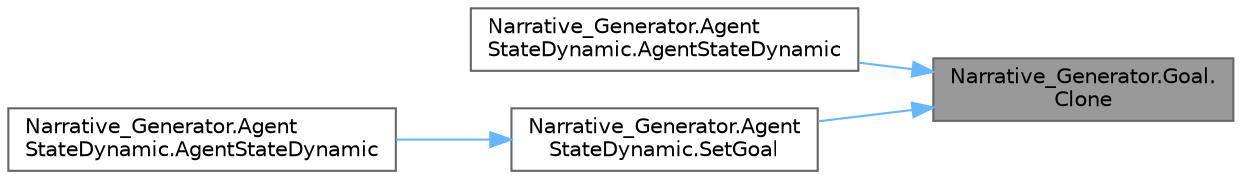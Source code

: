 digraph "Narrative_Generator.Goal.Clone"
{
 // LATEX_PDF_SIZE
  bgcolor="transparent";
  edge [fontname=Helvetica,fontsize=10,labelfontname=Helvetica,labelfontsize=10];
  node [fontname=Helvetica,fontsize=10,shape=box,height=0.2,width=0.4];
  rankdir="RL";
  Node1 [label="Narrative_Generator.Goal.\lClone",height=0.2,width=0.4,color="gray40", fillcolor="grey60", style="filled", fontcolor="black",tooltip="Method for cloning a goal instance."];
  Node1 -> Node2 [dir="back",color="steelblue1",style="solid"];
  Node2 [label="Narrative_Generator.Agent\lStateDynamic.AgentStateDynamic",height=0.2,width=0.4,color="grey40", fillcolor="white", style="filled",URL="$class_narrative___generator_1_1_agent_state_dynamic.html#ac3e7ff983f7252a9b21753f7c788588e",tooltip="Constructor with parameters of the dynamic part of the agent, which creates a new instance of the age..."];
  Node1 -> Node3 [dir="back",color="steelblue1",style="solid"];
  Node3 [label="Narrative_Generator.Agent\lStateDynamic.SetGoal",height=0.2,width=0.4,color="grey40", fillcolor="white", style="filled",URL="$class_narrative___generator_1_1_agent_state_dynamic.html#a223529b14368bdbad4fd8775d6c72d92",tooltip="A method for setting a goal for an agent."];
  Node3 -> Node4 [dir="back",color="steelblue1",style="solid"];
  Node4 [label="Narrative_Generator.Agent\lStateDynamic.AgentStateDynamic",height=0.2,width=0.4,color="grey40", fillcolor="white", style="filled",URL="$class_narrative___generator_1_1_agent_state_dynamic.html#a78fead52797d21076991a4ae72b75fc3",tooltip="Constructor with parameters."];
}
